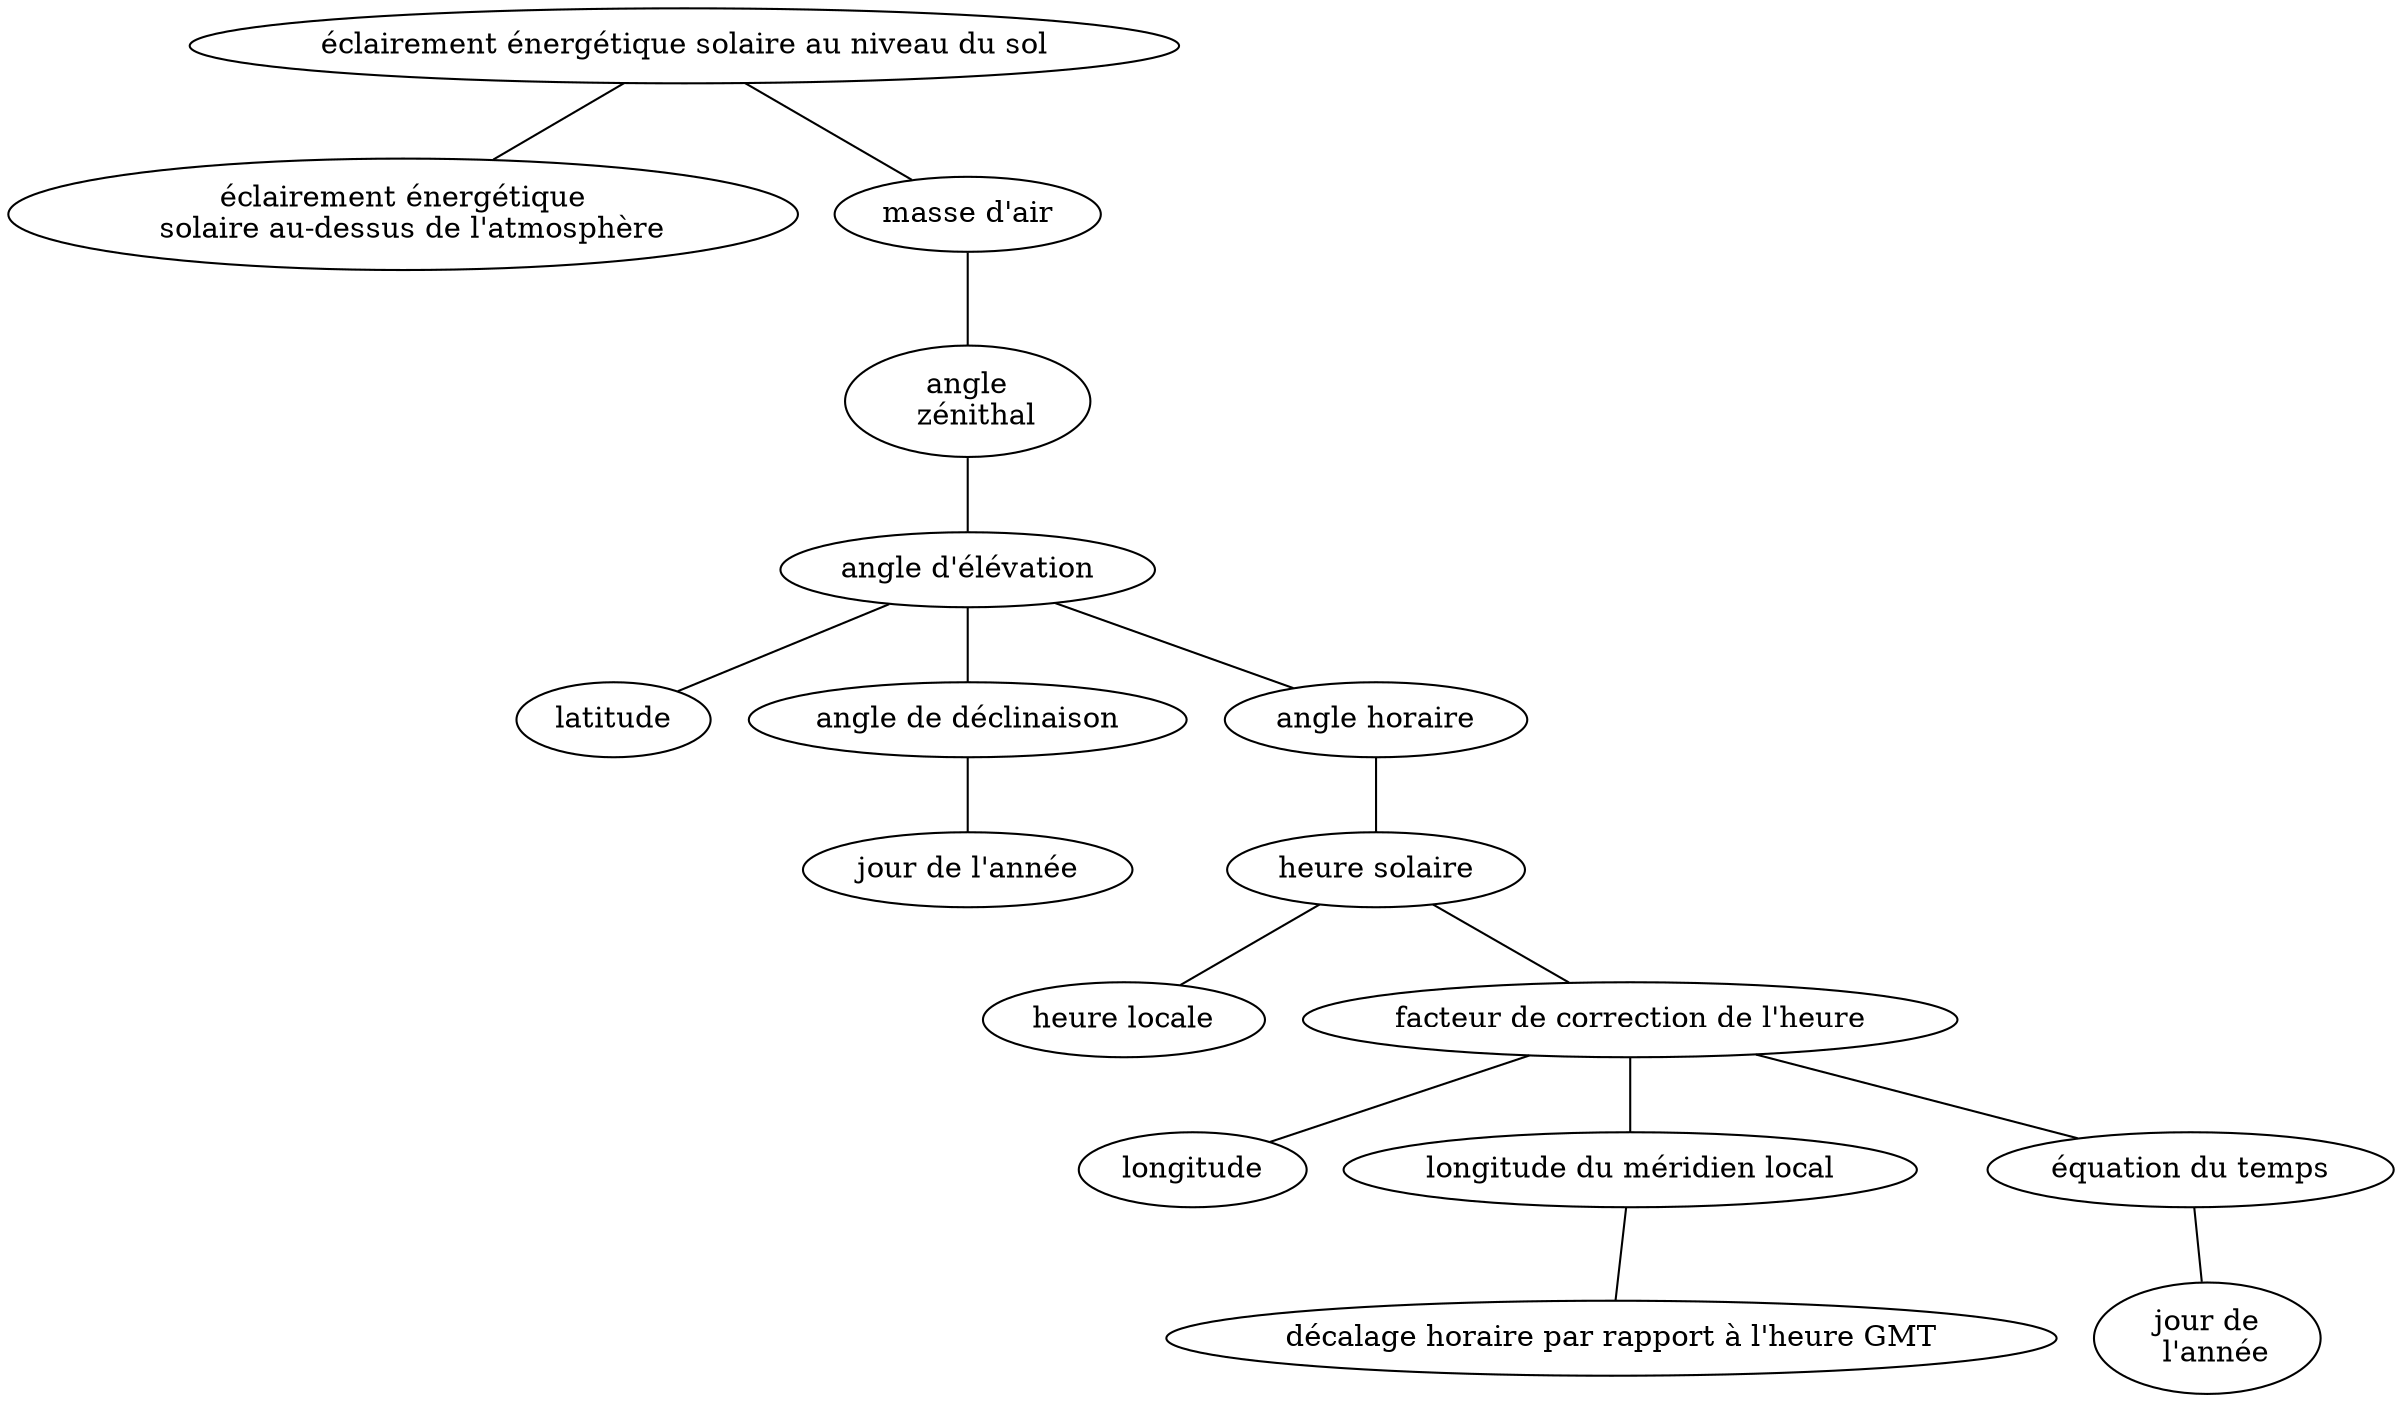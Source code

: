 graph graphname {
  "éclairement énergétique solaire au niveau du sol" -- "éclairement énergétique
  solaire au-dessus de l'atmosphère";
  "éclairement énergétique solaire au niveau du sol" -- "masse d'air" -- "angle
  zénithal" -- "angle d'élévation";

  "angle d'élévation" -- "latitude";
  "angle d'élévation" -- "angle de déclinaison" -- "jour de l'année";
  "angle d'élévation" -- "angle horaire" -- "heure solaire" -- "heure locale";

  "heure solaire" -- "facteur de correction de l'heure" -- "longitude";
  "facteur de correction de l'heure" -- "longitude du méridien local" --
  "décalage horaire par rapport à l'heure GMT";

  "facteur de correction de l'heure" -- "équation du temps" -- "jour de
  l'année";
}
